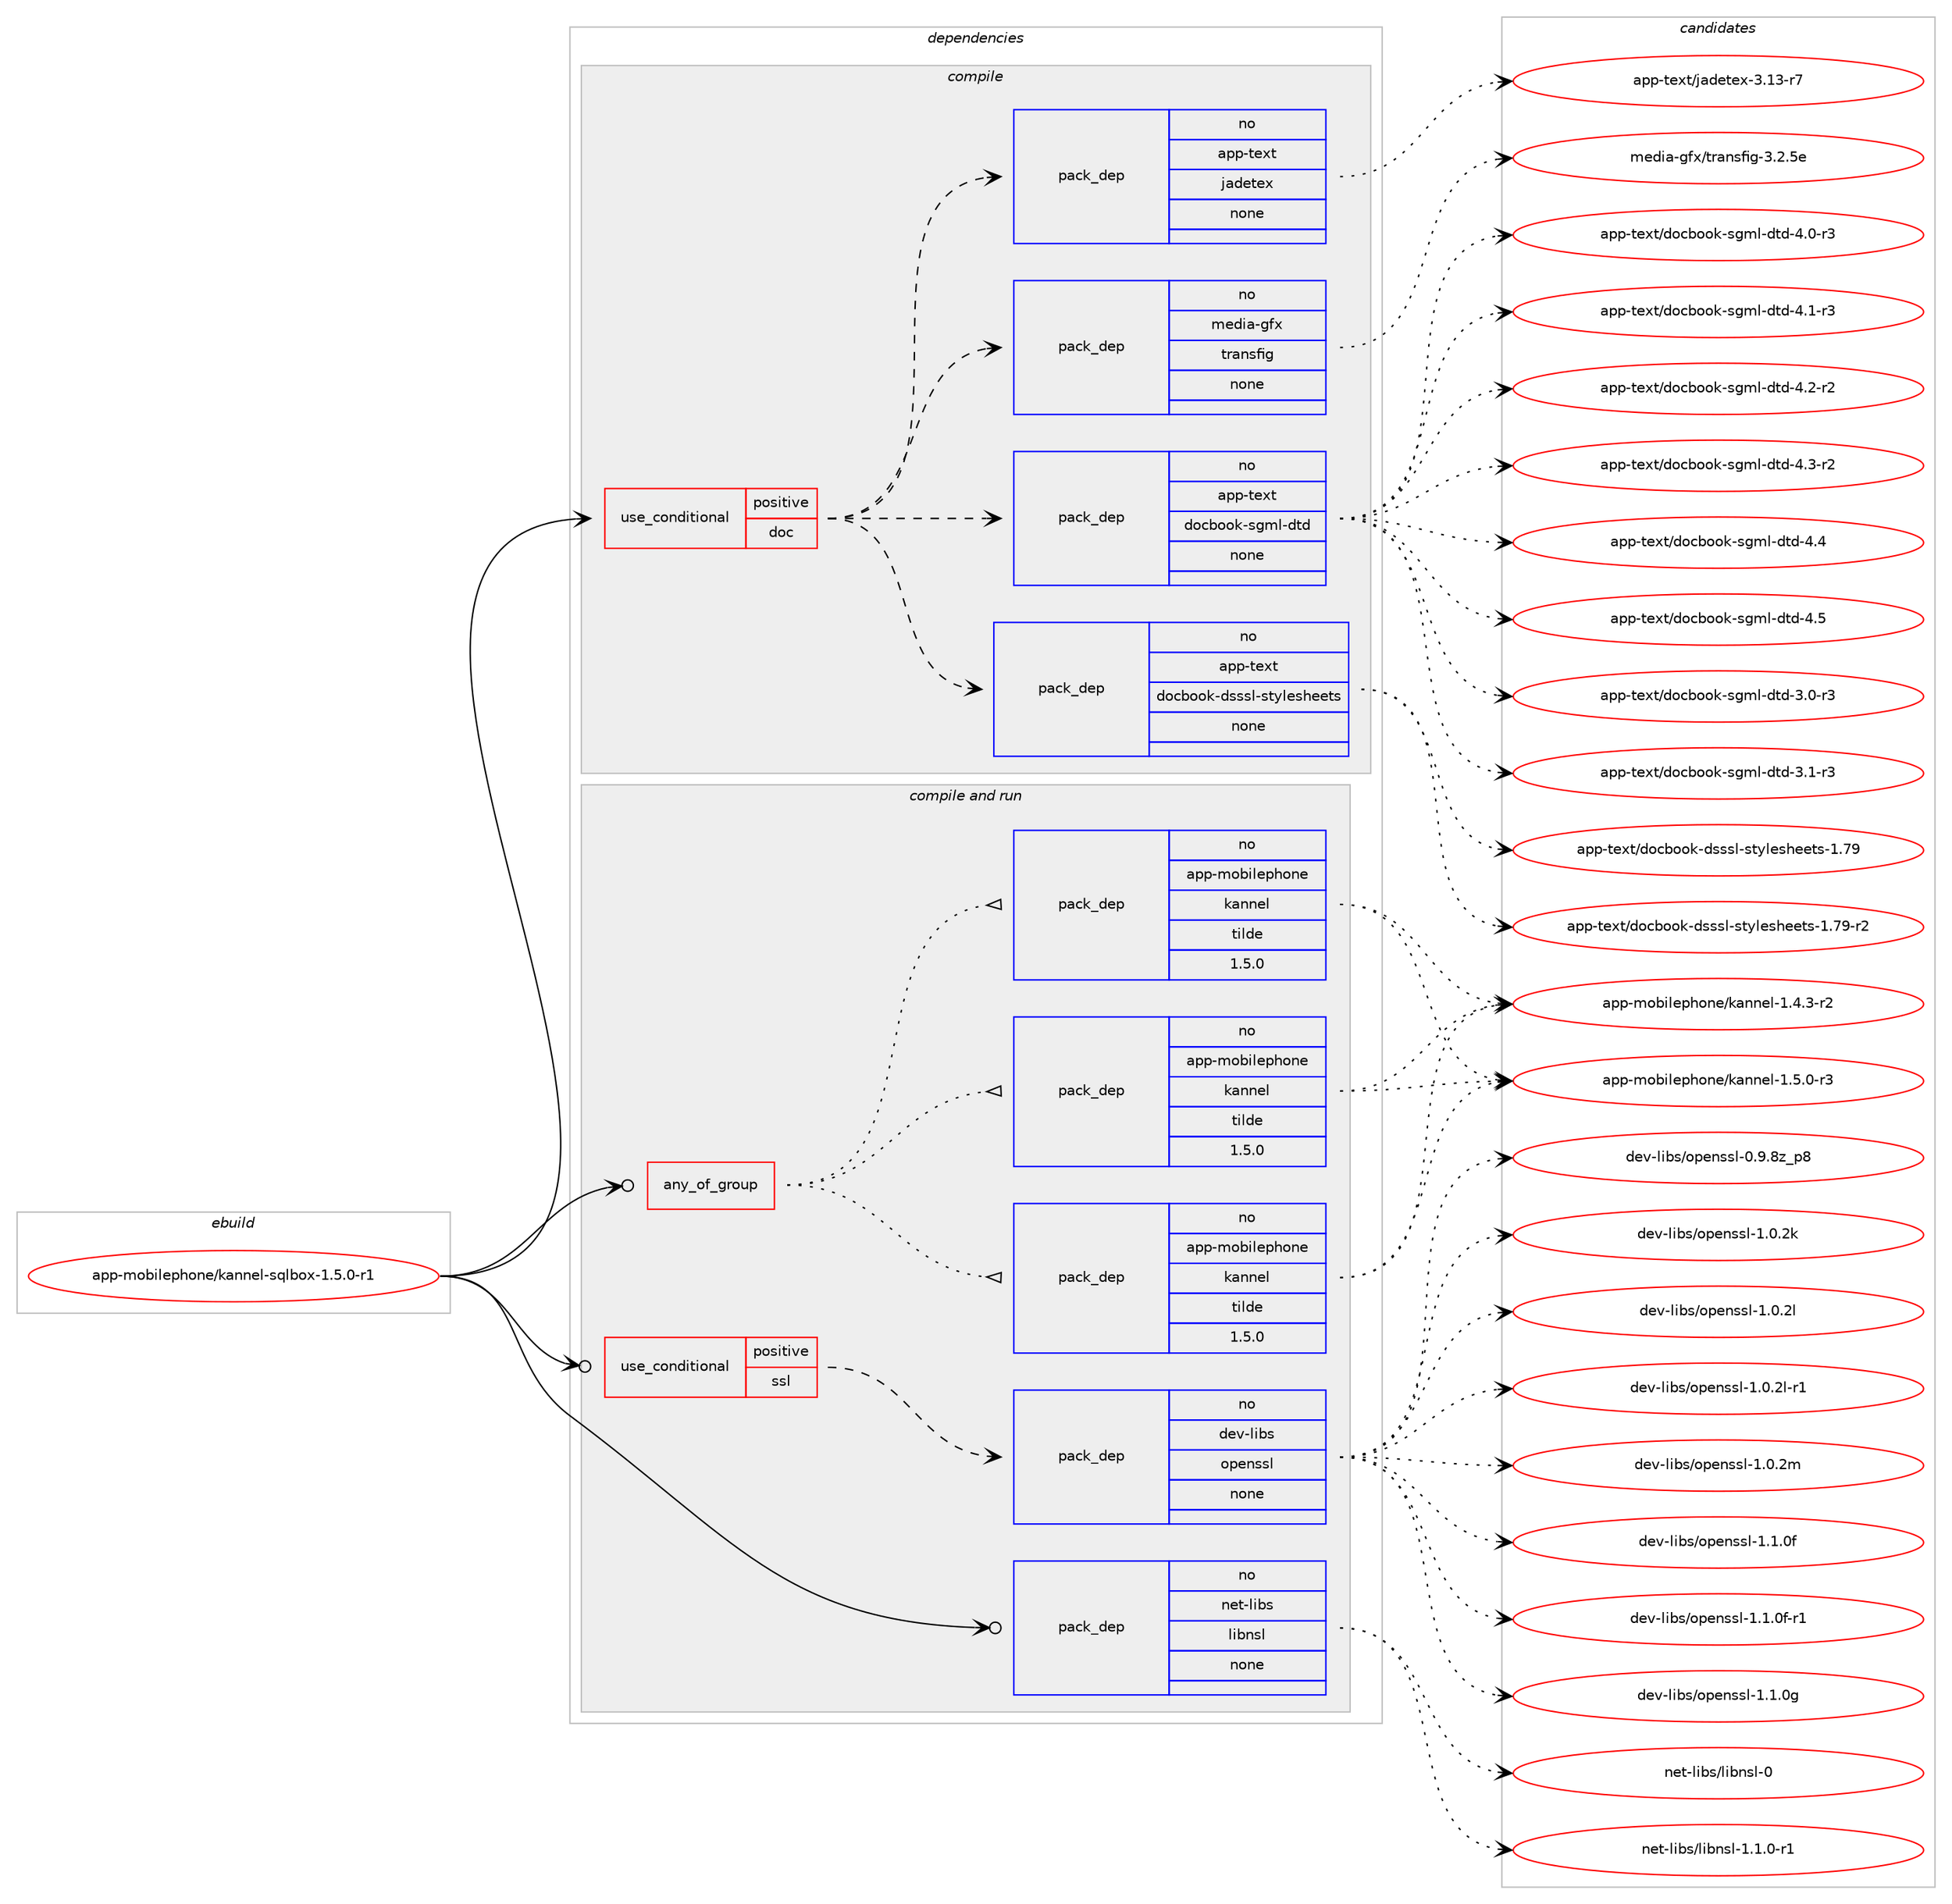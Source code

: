 digraph prolog {

# *************
# Graph options
# *************

newrank=true;
concentrate=true;
compound=true;
graph [rankdir=LR,fontname=Helvetica,fontsize=10,ranksep=1.5];#, ranksep=2.5, nodesep=0.2];
edge  [arrowhead=vee];
node  [fontname=Helvetica,fontsize=10];

# **********
# The ebuild
# **********

subgraph cluster_leftcol {
color=gray;
rank=same;
label=<<i>ebuild</i>>;
id [label="app-mobilephone/kannel-sqlbox-1.5.0-r1", color=red, width=4, href="../app-mobilephone/kannel-sqlbox-1.5.0-r1.svg"];
}

# ****************
# The dependencies
# ****************

subgraph cluster_midcol {
color=gray;
label=<<i>dependencies</i>>;
subgraph cluster_compile {
fillcolor="#eeeeee";
style=filled;
label=<<i>compile</i>>;
subgraph cond13086 {
dependency49240 [label=<<TABLE BORDER="0" CELLBORDER="1" CELLSPACING="0" CELLPADDING="4"><TR><TD ROWSPAN="3" CELLPADDING="10">use_conditional</TD></TR><TR><TD>positive</TD></TR><TR><TD>doc</TD></TR></TABLE>>, shape=none, color=red];
subgraph pack35283 {
dependency49241 [label=<<TABLE BORDER="0" CELLBORDER="1" CELLSPACING="0" CELLPADDING="4" WIDTH="220"><TR><TD ROWSPAN="6" CELLPADDING="30">pack_dep</TD></TR><TR><TD WIDTH="110">no</TD></TR><TR><TD>media-gfx</TD></TR><TR><TD>transfig</TD></TR><TR><TD>none</TD></TR><TR><TD></TD></TR></TABLE>>, shape=none, color=blue];
}
dependency49240:e -> dependency49241:w [weight=20,style="dashed",arrowhead="vee"];
subgraph pack35284 {
dependency49242 [label=<<TABLE BORDER="0" CELLBORDER="1" CELLSPACING="0" CELLPADDING="4" WIDTH="220"><TR><TD ROWSPAN="6" CELLPADDING="30">pack_dep</TD></TR><TR><TD WIDTH="110">no</TD></TR><TR><TD>app-text</TD></TR><TR><TD>jadetex</TD></TR><TR><TD>none</TD></TR><TR><TD></TD></TR></TABLE>>, shape=none, color=blue];
}
dependency49240:e -> dependency49242:w [weight=20,style="dashed",arrowhead="vee"];
subgraph pack35285 {
dependency49243 [label=<<TABLE BORDER="0" CELLBORDER="1" CELLSPACING="0" CELLPADDING="4" WIDTH="220"><TR><TD ROWSPAN="6" CELLPADDING="30">pack_dep</TD></TR><TR><TD WIDTH="110">no</TD></TR><TR><TD>app-text</TD></TR><TR><TD>docbook-dsssl-stylesheets</TD></TR><TR><TD>none</TD></TR><TR><TD></TD></TR></TABLE>>, shape=none, color=blue];
}
dependency49240:e -> dependency49243:w [weight=20,style="dashed",arrowhead="vee"];
subgraph pack35286 {
dependency49244 [label=<<TABLE BORDER="0" CELLBORDER="1" CELLSPACING="0" CELLPADDING="4" WIDTH="220"><TR><TD ROWSPAN="6" CELLPADDING="30">pack_dep</TD></TR><TR><TD WIDTH="110">no</TD></TR><TR><TD>app-text</TD></TR><TR><TD>docbook-sgml-dtd</TD></TR><TR><TD>none</TD></TR><TR><TD></TD></TR></TABLE>>, shape=none, color=blue];
}
dependency49240:e -> dependency49244:w [weight=20,style="dashed",arrowhead="vee"];
}
id:e -> dependency49240:w [weight=20,style="solid",arrowhead="vee"];
}
subgraph cluster_compileandrun {
fillcolor="#eeeeee";
style=filled;
label=<<i>compile and run</i>>;
subgraph any850 {
dependency49245 [label=<<TABLE BORDER="0" CELLBORDER="1" CELLSPACING="0" CELLPADDING="4"><TR><TD CELLPADDING="10">any_of_group</TD></TR></TABLE>>, shape=none, color=red];subgraph pack35287 {
dependency49246 [label=<<TABLE BORDER="0" CELLBORDER="1" CELLSPACING="0" CELLPADDING="4" WIDTH="220"><TR><TD ROWSPAN="6" CELLPADDING="30">pack_dep</TD></TR><TR><TD WIDTH="110">no</TD></TR><TR><TD>app-mobilephone</TD></TR><TR><TD>kannel</TD></TR><TR><TD>tilde</TD></TR><TR><TD>1.5.0</TD></TR></TABLE>>, shape=none, color=blue];
}
dependency49245:e -> dependency49246:w [weight=20,style="dotted",arrowhead="oinv"];
subgraph pack35288 {
dependency49247 [label=<<TABLE BORDER="0" CELLBORDER="1" CELLSPACING="0" CELLPADDING="4" WIDTH="220"><TR><TD ROWSPAN="6" CELLPADDING="30">pack_dep</TD></TR><TR><TD WIDTH="110">no</TD></TR><TR><TD>app-mobilephone</TD></TR><TR><TD>kannel</TD></TR><TR><TD>tilde</TD></TR><TR><TD>1.5.0</TD></TR></TABLE>>, shape=none, color=blue];
}
dependency49245:e -> dependency49247:w [weight=20,style="dotted",arrowhead="oinv"];
subgraph pack35289 {
dependency49248 [label=<<TABLE BORDER="0" CELLBORDER="1" CELLSPACING="0" CELLPADDING="4" WIDTH="220"><TR><TD ROWSPAN="6" CELLPADDING="30">pack_dep</TD></TR><TR><TD WIDTH="110">no</TD></TR><TR><TD>app-mobilephone</TD></TR><TR><TD>kannel</TD></TR><TR><TD>tilde</TD></TR><TR><TD>1.5.0</TD></TR></TABLE>>, shape=none, color=blue];
}
dependency49245:e -> dependency49248:w [weight=20,style="dotted",arrowhead="oinv"];
}
id:e -> dependency49245:w [weight=20,style="solid",arrowhead="odotvee"];
subgraph cond13087 {
dependency49249 [label=<<TABLE BORDER="0" CELLBORDER="1" CELLSPACING="0" CELLPADDING="4"><TR><TD ROWSPAN="3" CELLPADDING="10">use_conditional</TD></TR><TR><TD>positive</TD></TR><TR><TD>ssl</TD></TR></TABLE>>, shape=none, color=red];
subgraph pack35290 {
dependency49250 [label=<<TABLE BORDER="0" CELLBORDER="1" CELLSPACING="0" CELLPADDING="4" WIDTH="220"><TR><TD ROWSPAN="6" CELLPADDING="30">pack_dep</TD></TR><TR><TD WIDTH="110">no</TD></TR><TR><TD>dev-libs</TD></TR><TR><TD>openssl</TD></TR><TR><TD>none</TD></TR><TR><TD></TD></TR></TABLE>>, shape=none, color=blue];
}
dependency49249:e -> dependency49250:w [weight=20,style="dashed",arrowhead="vee"];
}
id:e -> dependency49249:w [weight=20,style="solid",arrowhead="odotvee"];
subgraph pack35291 {
dependency49251 [label=<<TABLE BORDER="0" CELLBORDER="1" CELLSPACING="0" CELLPADDING="4" WIDTH="220"><TR><TD ROWSPAN="6" CELLPADDING="30">pack_dep</TD></TR><TR><TD WIDTH="110">no</TD></TR><TR><TD>net-libs</TD></TR><TR><TD>libnsl</TD></TR><TR><TD>none</TD></TR><TR><TD></TD></TR></TABLE>>, shape=none, color=blue];
}
id:e -> dependency49251:w [weight=20,style="solid",arrowhead="odotvee"];
}
subgraph cluster_run {
fillcolor="#eeeeee";
style=filled;
label=<<i>run</i>>;
}
}

# **************
# The candidates
# **************

subgraph cluster_choices {
rank=same;
color=gray;
label=<<i>candidates</i>>;

subgraph choice35283 {
color=black;
nodesep=1;
choice10910110010597451031021204711611497110115102105103455146504653101 [label="media-gfx/transfig-3.2.5e", color=red, width=4,href="../media-gfx/transfig-3.2.5e.svg"];
dependency49241:e -> choice10910110010597451031021204711611497110115102105103455146504653101:w [style=dotted,weight="100"];
}
subgraph choice35284 {
color=black;
nodesep=1;
choice9711211245116101120116471069710010111610112045514649514511455 [label="app-text/jadetex-3.13-r7", color=red, width=4,href="../app-text/jadetex-3.13-r7.svg"];
dependency49242:e -> choice9711211245116101120116471069710010111610112045514649514511455:w [style=dotted,weight="100"];
}
subgraph choice35285 {
color=black;
nodesep=1;
choice971121124511610112011647100111999811111110745100115115115108451151161211081011151041011011161154549465557 [label="app-text/docbook-dsssl-stylesheets-1.79", color=red, width=4,href="../app-text/docbook-dsssl-stylesheets-1.79.svg"];
choice9711211245116101120116471001119998111111107451001151151151084511511612110810111510410110111611545494655574511450 [label="app-text/docbook-dsssl-stylesheets-1.79-r2", color=red, width=4,href="../app-text/docbook-dsssl-stylesheets-1.79-r2.svg"];
dependency49243:e -> choice971121124511610112011647100111999811111110745100115115115108451151161211081011151041011011161154549465557:w [style=dotted,weight="100"];
dependency49243:e -> choice9711211245116101120116471001119998111111107451001151151151084511511612110810111510410110111611545494655574511450:w [style=dotted,weight="100"];
}
subgraph choice35286 {
color=black;
nodesep=1;
choice97112112451161011201164710011199981111111074511510310910845100116100455146484511451 [label="app-text/docbook-sgml-dtd-3.0-r3", color=red, width=4,href="../app-text/docbook-sgml-dtd-3.0-r3.svg"];
choice97112112451161011201164710011199981111111074511510310910845100116100455146494511451 [label="app-text/docbook-sgml-dtd-3.1-r3", color=red, width=4,href="../app-text/docbook-sgml-dtd-3.1-r3.svg"];
choice97112112451161011201164710011199981111111074511510310910845100116100455246484511451 [label="app-text/docbook-sgml-dtd-4.0-r3", color=red, width=4,href="../app-text/docbook-sgml-dtd-4.0-r3.svg"];
choice97112112451161011201164710011199981111111074511510310910845100116100455246494511451 [label="app-text/docbook-sgml-dtd-4.1-r3", color=red, width=4,href="../app-text/docbook-sgml-dtd-4.1-r3.svg"];
choice97112112451161011201164710011199981111111074511510310910845100116100455246504511450 [label="app-text/docbook-sgml-dtd-4.2-r2", color=red, width=4,href="../app-text/docbook-sgml-dtd-4.2-r2.svg"];
choice97112112451161011201164710011199981111111074511510310910845100116100455246514511450 [label="app-text/docbook-sgml-dtd-4.3-r2", color=red, width=4,href="../app-text/docbook-sgml-dtd-4.3-r2.svg"];
choice9711211245116101120116471001119998111111107451151031091084510011610045524652 [label="app-text/docbook-sgml-dtd-4.4", color=red, width=4,href="../app-text/docbook-sgml-dtd-4.4.svg"];
choice9711211245116101120116471001119998111111107451151031091084510011610045524653 [label="app-text/docbook-sgml-dtd-4.5", color=red, width=4,href="../app-text/docbook-sgml-dtd-4.5.svg"];
dependency49244:e -> choice97112112451161011201164710011199981111111074511510310910845100116100455146484511451:w [style=dotted,weight="100"];
dependency49244:e -> choice97112112451161011201164710011199981111111074511510310910845100116100455146494511451:w [style=dotted,weight="100"];
dependency49244:e -> choice97112112451161011201164710011199981111111074511510310910845100116100455246484511451:w [style=dotted,weight="100"];
dependency49244:e -> choice97112112451161011201164710011199981111111074511510310910845100116100455246494511451:w [style=dotted,weight="100"];
dependency49244:e -> choice97112112451161011201164710011199981111111074511510310910845100116100455246504511450:w [style=dotted,weight="100"];
dependency49244:e -> choice97112112451161011201164710011199981111111074511510310910845100116100455246514511450:w [style=dotted,weight="100"];
dependency49244:e -> choice9711211245116101120116471001119998111111107451151031091084510011610045524652:w [style=dotted,weight="100"];
dependency49244:e -> choice9711211245116101120116471001119998111111107451151031091084510011610045524653:w [style=dotted,weight="100"];
}
subgraph choice35287 {
color=black;
nodesep=1;
choice97112112451091119810510810111210411111010147107971101101011084549465246514511450 [label="app-mobilephone/kannel-1.4.3-r2", color=red, width=4,href="../app-mobilephone/kannel-1.4.3-r2.svg"];
choice97112112451091119810510810111210411111010147107971101101011084549465346484511451 [label="app-mobilephone/kannel-1.5.0-r3", color=red, width=4,href="../app-mobilephone/kannel-1.5.0-r3.svg"];
dependency49246:e -> choice97112112451091119810510810111210411111010147107971101101011084549465246514511450:w [style=dotted,weight="100"];
dependency49246:e -> choice97112112451091119810510810111210411111010147107971101101011084549465346484511451:w [style=dotted,weight="100"];
}
subgraph choice35288 {
color=black;
nodesep=1;
choice97112112451091119810510810111210411111010147107971101101011084549465246514511450 [label="app-mobilephone/kannel-1.4.3-r2", color=red, width=4,href="../app-mobilephone/kannel-1.4.3-r2.svg"];
choice97112112451091119810510810111210411111010147107971101101011084549465346484511451 [label="app-mobilephone/kannel-1.5.0-r3", color=red, width=4,href="../app-mobilephone/kannel-1.5.0-r3.svg"];
dependency49247:e -> choice97112112451091119810510810111210411111010147107971101101011084549465246514511450:w [style=dotted,weight="100"];
dependency49247:e -> choice97112112451091119810510810111210411111010147107971101101011084549465346484511451:w [style=dotted,weight="100"];
}
subgraph choice35289 {
color=black;
nodesep=1;
choice97112112451091119810510810111210411111010147107971101101011084549465246514511450 [label="app-mobilephone/kannel-1.4.3-r2", color=red, width=4,href="../app-mobilephone/kannel-1.4.3-r2.svg"];
choice97112112451091119810510810111210411111010147107971101101011084549465346484511451 [label="app-mobilephone/kannel-1.5.0-r3", color=red, width=4,href="../app-mobilephone/kannel-1.5.0-r3.svg"];
dependency49248:e -> choice97112112451091119810510810111210411111010147107971101101011084549465246514511450:w [style=dotted,weight="100"];
dependency49248:e -> choice97112112451091119810510810111210411111010147107971101101011084549465346484511451:w [style=dotted,weight="100"];
}
subgraph choice35290 {
color=black;
nodesep=1;
choice1001011184510810598115471111121011101151151084548465746561229511256 [label="dev-libs/openssl-0.9.8z_p8", color=red, width=4,href="../dev-libs/openssl-0.9.8z_p8.svg"];
choice100101118451081059811547111112101110115115108454946484650107 [label="dev-libs/openssl-1.0.2k", color=red, width=4,href="../dev-libs/openssl-1.0.2k.svg"];
choice100101118451081059811547111112101110115115108454946484650108 [label="dev-libs/openssl-1.0.2l", color=red, width=4,href="../dev-libs/openssl-1.0.2l.svg"];
choice1001011184510810598115471111121011101151151084549464846501084511449 [label="dev-libs/openssl-1.0.2l-r1", color=red, width=4,href="../dev-libs/openssl-1.0.2l-r1.svg"];
choice100101118451081059811547111112101110115115108454946484650109 [label="dev-libs/openssl-1.0.2m", color=red, width=4,href="../dev-libs/openssl-1.0.2m.svg"];
choice100101118451081059811547111112101110115115108454946494648102 [label="dev-libs/openssl-1.1.0f", color=red, width=4,href="../dev-libs/openssl-1.1.0f.svg"];
choice1001011184510810598115471111121011101151151084549464946481024511449 [label="dev-libs/openssl-1.1.0f-r1", color=red, width=4,href="../dev-libs/openssl-1.1.0f-r1.svg"];
choice100101118451081059811547111112101110115115108454946494648103 [label="dev-libs/openssl-1.1.0g", color=red, width=4,href="../dev-libs/openssl-1.1.0g.svg"];
dependency49250:e -> choice1001011184510810598115471111121011101151151084548465746561229511256:w [style=dotted,weight="100"];
dependency49250:e -> choice100101118451081059811547111112101110115115108454946484650107:w [style=dotted,weight="100"];
dependency49250:e -> choice100101118451081059811547111112101110115115108454946484650108:w [style=dotted,weight="100"];
dependency49250:e -> choice1001011184510810598115471111121011101151151084549464846501084511449:w [style=dotted,weight="100"];
dependency49250:e -> choice100101118451081059811547111112101110115115108454946484650109:w [style=dotted,weight="100"];
dependency49250:e -> choice100101118451081059811547111112101110115115108454946494648102:w [style=dotted,weight="100"];
dependency49250:e -> choice1001011184510810598115471111121011101151151084549464946481024511449:w [style=dotted,weight="100"];
dependency49250:e -> choice100101118451081059811547111112101110115115108454946494648103:w [style=dotted,weight="100"];
}
subgraph choice35291 {
color=black;
nodesep=1;
choice110101116451081059811547108105981101151084548 [label="net-libs/libnsl-0", color=red, width=4,href="../net-libs/libnsl-0.svg"];
choice110101116451081059811547108105981101151084549464946484511449 [label="net-libs/libnsl-1.1.0-r1", color=red, width=4,href="../net-libs/libnsl-1.1.0-r1.svg"];
dependency49251:e -> choice110101116451081059811547108105981101151084548:w [style=dotted,weight="100"];
dependency49251:e -> choice110101116451081059811547108105981101151084549464946484511449:w [style=dotted,weight="100"];
}
}

}

